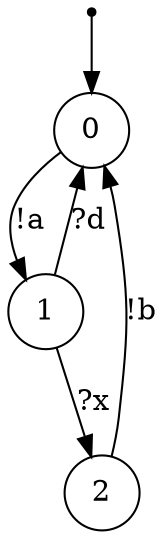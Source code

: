 digraph {
 node [shape=point] ENTRY
 node [shape=circle]
 ENTRY -> 0
0 -> 1 [label="!a"]
1 -> 2 [label="?x"]
2 -> 0 [label="!b"]
1 -> 0 [label="?d"]
}